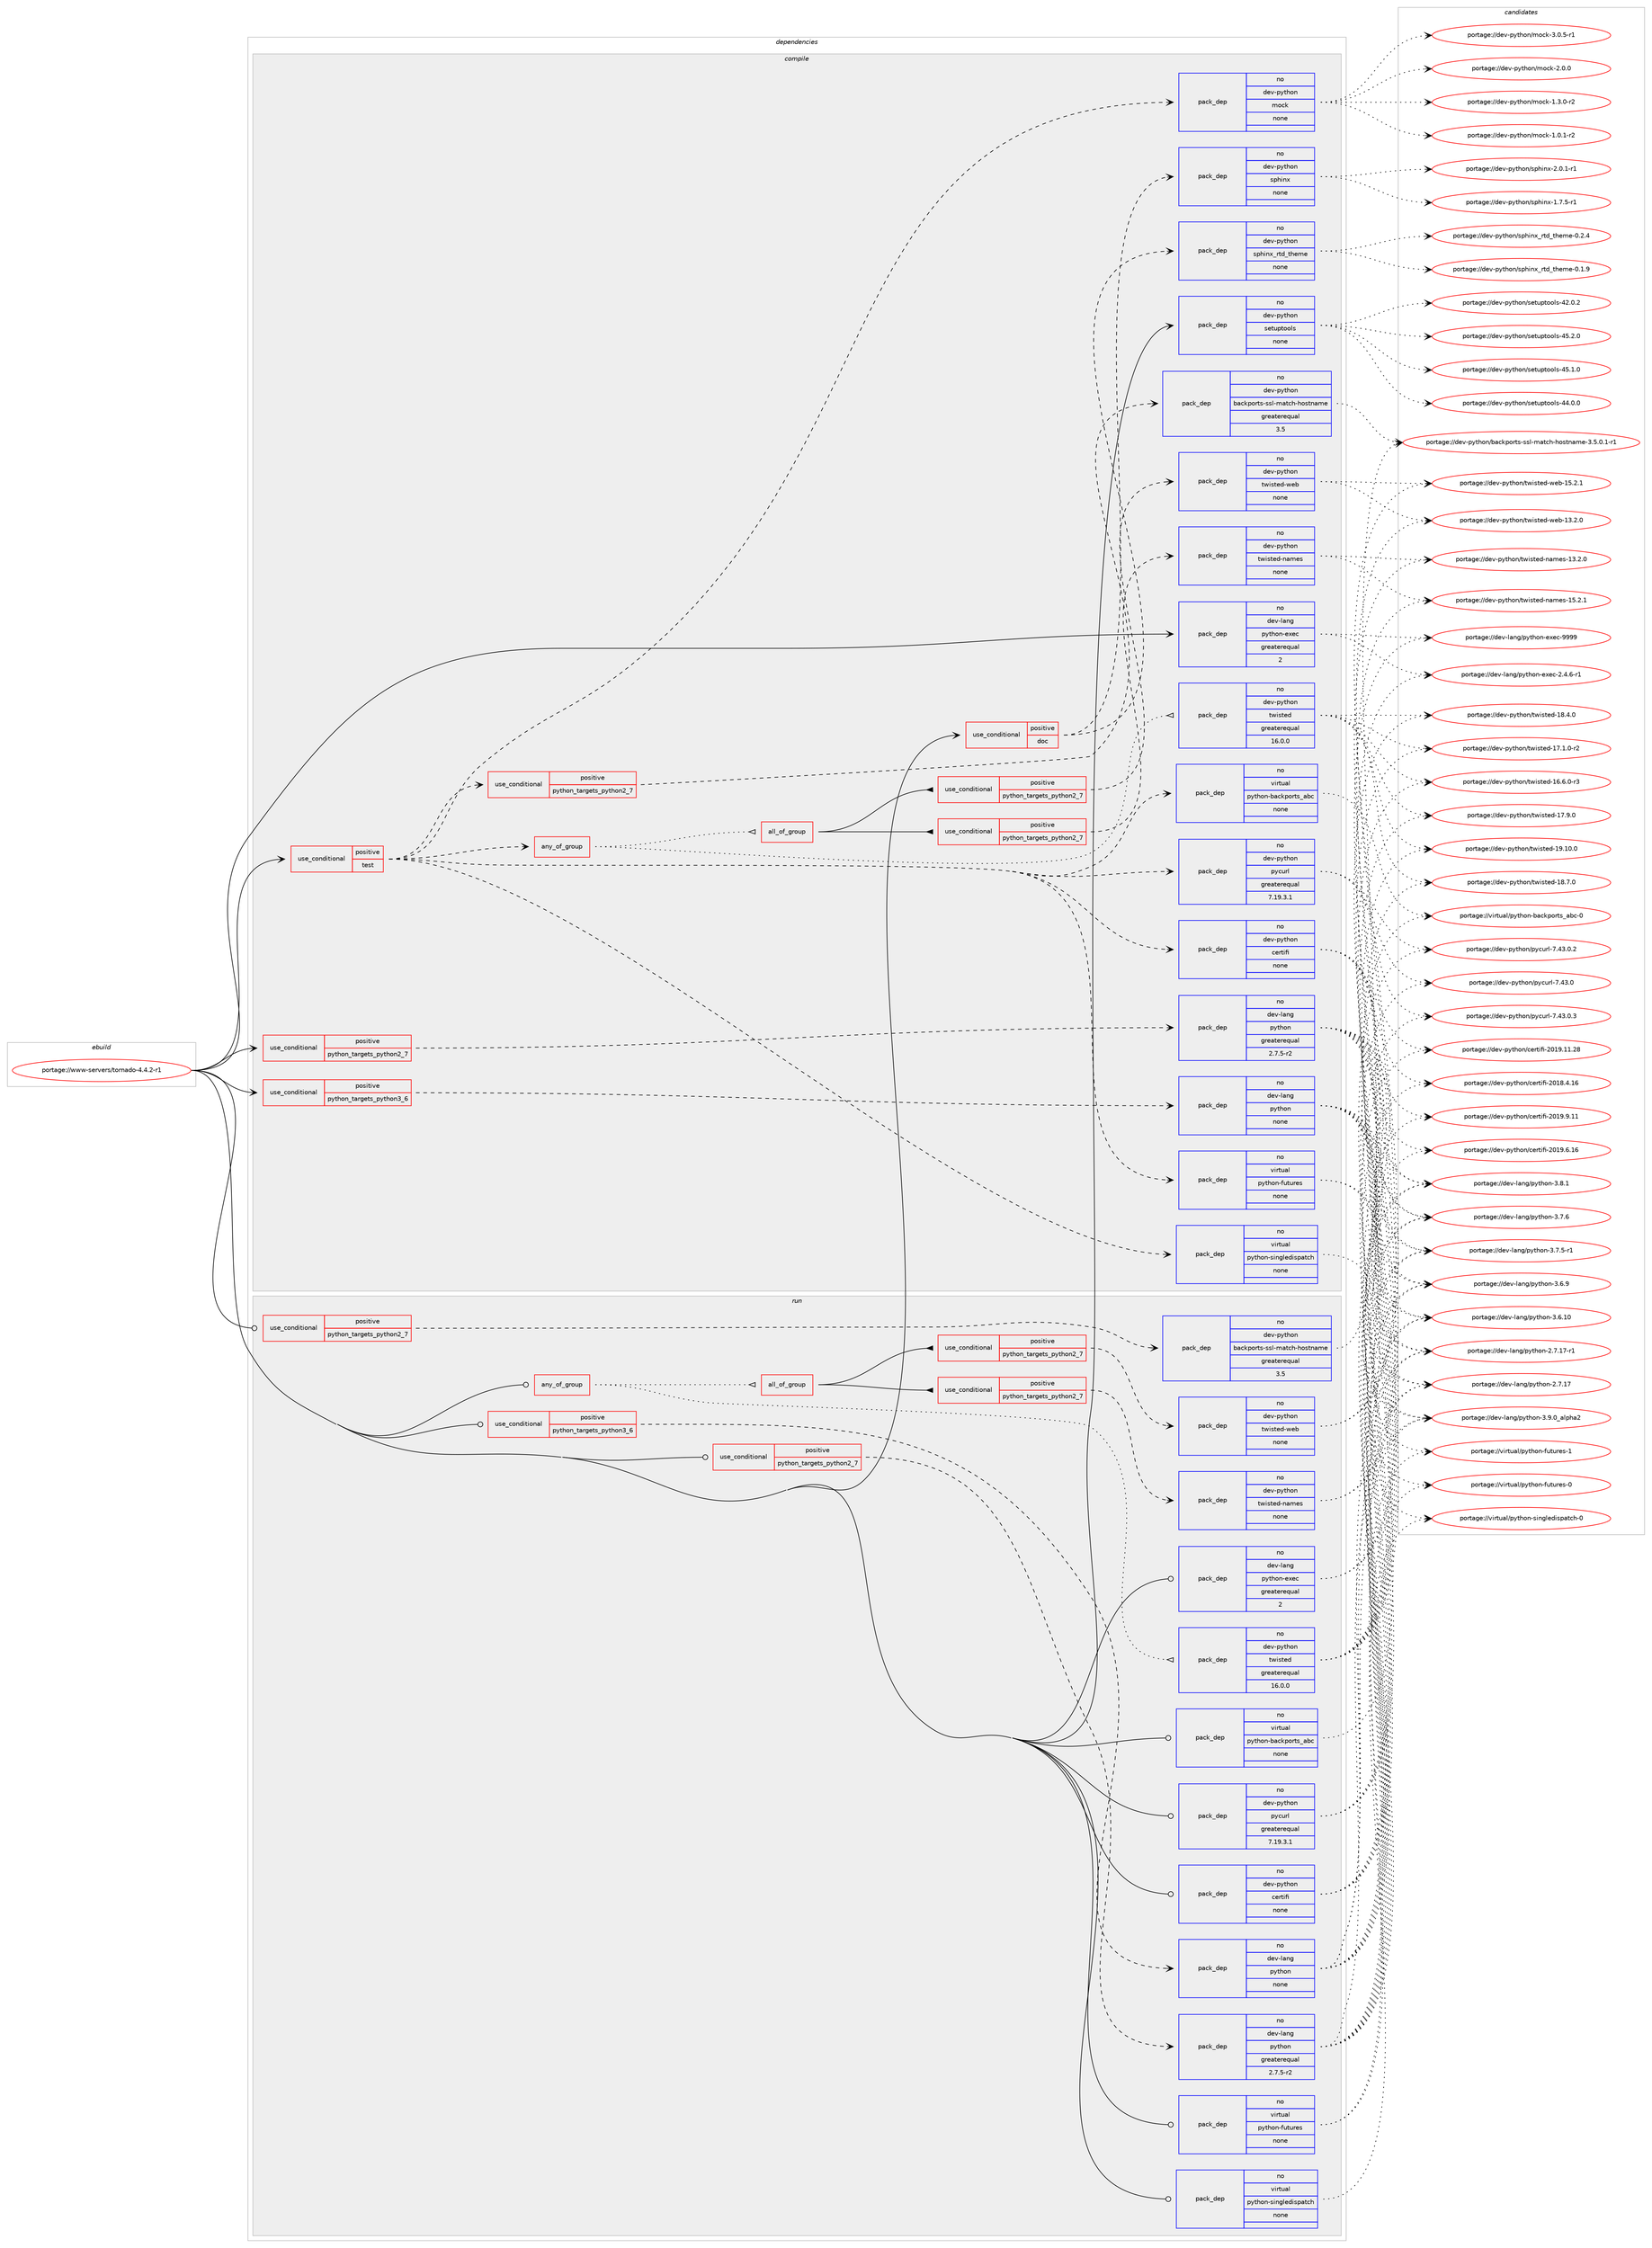 digraph prolog {

# *************
# Graph options
# *************

newrank=true;
concentrate=true;
compound=true;
graph [rankdir=LR,fontname=Helvetica,fontsize=10,ranksep=1.5];#, ranksep=2.5, nodesep=0.2];
edge  [arrowhead=vee];
node  [fontname=Helvetica,fontsize=10];

# **********
# The ebuild
# **********

subgraph cluster_leftcol {
color=gray;
rank=same;
label=<<i>ebuild</i>>;
id [label="portage://www-servers/tornado-4.4.2-r1", color=red, width=4, href="../www-servers/tornado-4.4.2-r1.svg"];
}

# ****************
# The dependencies
# ****************

subgraph cluster_midcol {
color=gray;
label=<<i>dependencies</i>>;
subgraph cluster_compile {
fillcolor="#eeeeee";
style=filled;
label=<<i>compile</i>>;
subgraph cond3774 {
dependency25279 [label=<<TABLE BORDER="0" CELLBORDER="1" CELLSPACING="0" CELLPADDING="4"><TR><TD ROWSPAN="3" CELLPADDING="10">use_conditional</TD></TR><TR><TD>positive</TD></TR><TR><TD>doc</TD></TR></TABLE>>, shape=none, color=red];
subgraph pack21024 {
dependency25280 [label=<<TABLE BORDER="0" CELLBORDER="1" CELLSPACING="0" CELLPADDING="4" WIDTH="220"><TR><TD ROWSPAN="6" CELLPADDING="30">pack_dep</TD></TR><TR><TD WIDTH="110">no</TD></TR><TR><TD>dev-python</TD></TR><TR><TD>sphinx</TD></TR><TR><TD>none</TD></TR><TR><TD></TD></TR></TABLE>>, shape=none, color=blue];
}
dependency25279:e -> dependency25280:w [weight=20,style="dashed",arrowhead="vee"];
subgraph pack21025 {
dependency25281 [label=<<TABLE BORDER="0" CELLBORDER="1" CELLSPACING="0" CELLPADDING="4" WIDTH="220"><TR><TD ROWSPAN="6" CELLPADDING="30">pack_dep</TD></TR><TR><TD WIDTH="110">no</TD></TR><TR><TD>dev-python</TD></TR><TR><TD>sphinx_rtd_theme</TD></TR><TR><TD>none</TD></TR><TR><TD></TD></TR></TABLE>>, shape=none, color=blue];
}
dependency25279:e -> dependency25281:w [weight=20,style="dashed",arrowhead="vee"];
}
id:e -> dependency25279:w [weight=20,style="solid",arrowhead="vee"];
subgraph cond3775 {
dependency25282 [label=<<TABLE BORDER="0" CELLBORDER="1" CELLSPACING="0" CELLPADDING="4"><TR><TD ROWSPAN="3" CELLPADDING="10">use_conditional</TD></TR><TR><TD>positive</TD></TR><TR><TD>python_targets_python2_7</TD></TR></TABLE>>, shape=none, color=red];
subgraph pack21026 {
dependency25283 [label=<<TABLE BORDER="0" CELLBORDER="1" CELLSPACING="0" CELLPADDING="4" WIDTH="220"><TR><TD ROWSPAN="6" CELLPADDING="30">pack_dep</TD></TR><TR><TD WIDTH="110">no</TD></TR><TR><TD>dev-lang</TD></TR><TR><TD>python</TD></TR><TR><TD>greaterequal</TD></TR><TR><TD>2.7.5-r2</TD></TR></TABLE>>, shape=none, color=blue];
}
dependency25282:e -> dependency25283:w [weight=20,style="dashed",arrowhead="vee"];
}
id:e -> dependency25282:w [weight=20,style="solid",arrowhead="vee"];
subgraph cond3776 {
dependency25284 [label=<<TABLE BORDER="0" CELLBORDER="1" CELLSPACING="0" CELLPADDING="4"><TR><TD ROWSPAN="3" CELLPADDING="10">use_conditional</TD></TR><TR><TD>positive</TD></TR><TR><TD>python_targets_python3_6</TD></TR></TABLE>>, shape=none, color=red];
subgraph pack21027 {
dependency25285 [label=<<TABLE BORDER="0" CELLBORDER="1" CELLSPACING="0" CELLPADDING="4" WIDTH="220"><TR><TD ROWSPAN="6" CELLPADDING="30">pack_dep</TD></TR><TR><TD WIDTH="110">no</TD></TR><TR><TD>dev-lang</TD></TR><TR><TD>python</TD></TR><TR><TD>none</TD></TR><TR><TD></TD></TR></TABLE>>, shape=none, color=blue];
}
dependency25284:e -> dependency25285:w [weight=20,style="dashed",arrowhead="vee"];
}
id:e -> dependency25284:w [weight=20,style="solid",arrowhead="vee"];
subgraph cond3777 {
dependency25286 [label=<<TABLE BORDER="0" CELLBORDER="1" CELLSPACING="0" CELLPADDING="4"><TR><TD ROWSPAN="3" CELLPADDING="10">use_conditional</TD></TR><TR><TD>positive</TD></TR><TR><TD>test</TD></TR></TABLE>>, shape=none, color=red];
subgraph pack21028 {
dependency25287 [label=<<TABLE BORDER="0" CELLBORDER="1" CELLSPACING="0" CELLPADDING="4" WIDTH="220"><TR><TD ROWSPAN="6" CELLPADDING="30">pack_dep</TD></TR><TR><TD WIDTH="110">no</TD></TR><TR><TD>dev-python</TD></TR><TR><TD>certifi</TD></TR><TR><TD>none</TD></TR><TR><TD></TD></TR></TABLE>>, shape=none, color=blue];
}
dependency25286:e -> dependency25287:w [weight=20,style="dashed",arrowhead="vee"];
subgraph pack21029 {
dependency25288 [label=<<TABLE BORDER="0" CELLBORDER="1" CELLSPACING="0" CELLPADDING="4" WIDTH="220"><TR><TD ROWSPAN="6" CELLPADDING="30">pack_dep</TD></TR><TR><TD WIDTH="110">no</TD></TR><TR><TD>dev-python</TD></TR><TR><TD>pycurl</TD></TR><TR><TD>greaterequal</TD></TR><TR><TD>7.19.3.1</TD></TR></TABLE>>, shape=none, color=blue];
}
dependency25286:e -> dependency25288:w [weight=20,style="dashed",arrowhead="vee"];
subgraph cond3778 {
dependency25289 [label=<<TABLE BORDER="0" CELLBORDER="1" CELLSPACING="0" CELLPADDING="4"><TR><TD ROWSPAN="3" CELLPADDING="10">use_conditional</TD></TR><TR><TD>positive</TD></TR><TR><TD>python_targets_python2_7</TD></TR></TABLE>>, shape=none, color=red];
subgraph pack21030 {
dependency25290 [label=<<TABLE BORDER="0" CELLBORDER="1" CELLSPACING="0" CELLPADDING="4" WIDTH="220"><TR><TD ROWSPAN="6" CELLPADDING="30">pack_dep</TD></TR><TR><TD WIDTH="110">no</TD></TR><TR><TD>dev-python</TD></TR><TR><TD>backports-ssl-match-hostname</TD></TR><TR><TD>greaterequal</TD></TR><TR><TD>3.5</TD></TR></TABLE>>, shape=none, color=blue];
}
dependency25289:e -> dependency25290:w [weight=20,style="dashed",arrowhead="vee"];
}
dependency25286:e -> dependency25289:w [weight=20,style="dashed",arrowhead="vee"];
subgraph any460 {
dependency25291 [label=<<TABLE BORDER="0" CELLBORDER="1" CELLSPACING="0" CELLPADDING="4"><TR><TD CELLPADDING="10">any_of_group</TD></TR></TABLE>>, shape=none, color=red];subgraph pack21031 {
dependency25292 [label=<<TABLE BORDER="0" CELLBORDER="1" CELLSPACING="0" CELLPADDING="4" WIDTH="220"><TR><TD ROWSPAN="6" CELLPADDING="30">pack_dep</TD></TR><TR><TD WIDTH="110">no</TD></TR><TR><TD>dev-python</TD></TR><TR><TD>twisted</TD></TR><TR><TD>greaterequal</TD></TR><TR><TD>16.0.0</TD></TR></TABLE>>, shape=none, color=blue];
}
dependency25291:e -> dependency25292:w [weight=20,style="dotted",arrowhead="oinv"];
subgraph all24 {
dependency25293 [label=<<TABLE BORDER="0" CELLBORDER="1" CELLSPACING="0" CELLPADDING="4"><TR><TD CELLPADDING="10">all_of_group</TD></TR></TABLE>>, shape=none, color=red];subgraph cond3779 {
dependency25294 [label=<<TABLE BORDER="0" CELLBORDER="1" CELLSPACING="0" CELLPADDING="4"><TR><TD ROWSPAN="3" CELLPADDING="10">use_conditional</TD></TR><TR><TD>positive</TD></TR><TR><TD>python_targets_python2_7</TD></TR></TABLE>>, shape=none, color=red];
subgraph pack21032 {
dependency25295 [label=<<TABLE BORDER="0" CELLBORDER="1" CELLSPACING="0" CELLPADDING="4" WIDTH="220"><TR><TD ROWSPAN="6" CELLPADDING="30">pack_dep</TD></TR><TR><TD WIDTH="110">no</TD></TR><TR><TD>dev-python</TD></TR><TR><TD>twisted-names</TD></TR><TR><TD>none</TD></TR><TR><TD></TD></TR></TABLE>>, shape=none, color=blue];
}
dependency25294:e -> dependency25295:w [weight=20,style="dashed",arrowhead="vee"];
}
dependency25293:e -> dependency25294:w [weight=20,style="solid",arrowhead="inv"];
subgraph cond3780 {
dependency25296 [label=<<TABLE BORDER="0" CELLBORDER="1" CELLSPACING="0" CELLPADDING="4"><TR><TD ROWSPAN="3" CELLPADDING="10">use_conditional</TD></TR><TR><TD>positive</TD></TR><TR><TD>python_targets_python2_7</TD></TR></TABLE>>, shape=none, color=red];
subgraph pack21033 {
dependency25297 [label=<<TABLE BORDER="0" CELLBORDER="1" CELLSPACING="0" CELLPADDING="4" WIDTH="220"><TR><TD ROWSPAN="6" CELLPADDING="30">pack_dep</TD></TR><TR><TD WIDTH="110">no</TD></TR><TR><TD>dev-python</TD></TR><TR><TD>twisted-web</TD></TR><TR><TD>none</TD></TR><TR><TD></TD></TR></TABLE>>, shape=none, color=blue];
}
dependency25296:e -> dependency25297:w [weight=20,style="dashed",arrowhead="vee"];
}
dependency25293:e -> dependency25296:w [weight=20,style="solid",arrowhead="inv"];
}
dependency25291:e -> dependency25293:w [weight=20,style="dotted",arrowhead="oinv"];
}
dependency25286:e -> dependency25291:w [weight=20,style="dashed",arrowhead="vee"];
subgraph pack21034 {
dependency25298 [label=<<TABLE BORDER="0" CELLBORDER="1" CELLSPACING="0" CELLPADDING="4" WIDTH="220"><TR><TD ROWSPAN="6" CELLPADDING="30">pack_dep</TD></TR><TR><TD WIDTH="110">no</TD></TR><TR><TD>virtual</TD></TR><TR><TD>python-backports_abc</TD></TR><TR><TD>none</TD></TR><TR><TD></TD></TR></TABLE>>, shape=none, color=blue];
}
dependency25286:e -> dependency25298:w [weight=20,style="dashed",arrowhead="vee"];
subgraph pack21035 {
dependency25299 [label=<<TABLE BORDER="0" CELLBORDER="1" CELLSPACING="0" CELLPADDING="4" WIDTH="220"><TR><TD ROWSPAN="6" CELLPADDING="30">pack_dep</TD></TR><TR><TD WIDTH="110">no</TD></TR><TR><TD>virtual</TD></TR><TR><TD>python-futures</TD></TR><TR><TD>none</TD></TR><TR><TD></TD></TR></TABLE>>, shape=none, color=blue];
}
dependency25286:e -> dependency25299:w [weight=20,style="dashed",arrowhead="vee"];
subgraph pack21036 {
dependency25300 [label=<<TABLE BORDER="0" CELLBORDER="1" CELLSPACING="0" CELLPADDING="4" WIDTH="220"><TR><TD ROWSPAN="6" CELLPADDING="30">pack_dep</TD></TR><TR><TD WIDTH="110">no</TD></TR><TR><TD>virtual</TD></TR><TR><TD>python-singledispatch</TD></TR><TR><TD>none</TD></TR><TR><TD></TD></TR></TABLE>>, shape=none, color=blue];
}
dependency25286:e -> dependency25300:w [weight=20,style="dashed",arrowhead="vee"];
subgraph pack21037 {
dependency25301 [label=<<TABLE BORDER="0" CELLBORDER="1" CELLSPACING="0" CELLPADDING="4" WIDTH="220"><TR><TD ROWSPAN="6" CELLPADDING="30">pack_dep</TD></TR><TR><TD WIDTH="110">no</TD></TR><TR><TD>dev-python</TD></TR><TR><TD>mock</TD></TR><TR><TD>none</TD></TR><TR><TD></TD></TR></TABLE>>, shape=none, color=blue];
}
dependency25286:e -> dependency25301:w [weight=20,style="dashed",arrowhead="vee"];
}
id:e -> dependency25286:w [weight=20,style="solid",arrowhead="vee"];
subgraph pack21038 {
dependency25302 [label=<<TABLE BORDER="0" CELLBORDER="1" CELLSPACING="0" CELLPADDING="4" WIDTH="220"><TR><TD ROWSPAN="6" CELLPADDING="30">pack_dep</TD></TR><TR><TD WIDTH="110">no</TD></TR><TR><TD>dev-lang</TD></TR><TR><TD>python-exec</TD></TR><TR><TD>greaterequal</TD></TR><TR><TD>2</TD></TR></TABLE>>, shape=none, color=blue];
}
id:e -> dependency25302:w [weight=20,style="solid",arrowhead="vee"];
subgraph pack21039 {
dependency25303 [label=<<TABLE BORDER="0" CELLBORDER="1" CELLSPACING="0" CELLPADDING="4" WIDTH="220"><TR><TD ROWSPAN="6" CELLPADDING="30">pack_dep</TD></TR><TR><TD WIDTH="110">no</TD></TR><TR><TD>dev-python</TD></TR><TR><TD>setuptools</TD></TR><TR><TD>none</TD></TR><TR><TD></TD></TR></TABLE>>, shape=none, color=blue];
}
id:e -> dependency25303:w [weight=20,style="solid",arrowhead="vee"];
}
subgraph cluster_compileandrun {
fillcolor="#eeeeee";
style=filled;
label=<<i>compile and run</i>>;
}
subgraph cluster_run {
fillcolor="#eeeeee";
style=filled;
label=<<i>run</i>>;
subgraph any461 {
dependency25304 [label=<<TABLE BORDER="0" CELLBORDER="1" CELLSPACING="0" CELLPADDING="4"><TR><TD CELLPADDING="10">any_of_group</TD></TR></TABLE>>, shape=none, color=red];subgraph pack21040 {
dependency25305 [label=<<TABLE BORDER="0" CELLBORDER="1" CELLSPACING="0" CELLPADDING="4" WIDTH="220"><TR><TD ROWSPAN="6" CELLPADDING="30">pack_dep</TD></TR><TR><TD WIDTH="110">no</TD></TR><TR><TD>dev-python</TD></TR><TR><TD>twisted</TD></TR><TR><TD>greaterequal</TD></TR><TR><TD>16.0.0</TD></TR></TABLE>>, shape=none, color=blue];
}
dependency25304:e -> dependency25305:w [weight=20,style="dotted",arrowhead="oinv"];
subgraph all25 {
dependency25306 [label=<<TABLE BORDER="0" CELLBORDER="1" CELLSPACING="0" CELLPADDING="4"><TR><TD CELLPADDING="10">all_of_group</TD></TR></TABLE>>, shape=none, color=red];subgraph cond3781 {
dependency25307 [label=<<TABLE BORDER="0" CELLBORDER="1" CELLSPACING="0" CELLPADDING="4"><TR><TD ROWSPAN="3" CELLPADDING="10">use_conditional</TD></TR><TR><TD>positive</TD></TR><TR><TD>python_targets_python2_7</TD></TR></TABLE>>, shape=none, color=red];
subgraph pack21041 {
dependency25308 [label=<<TABLE BORDER="0" CELLBORDER="1" CELLSPACING="0" CELLPADDING="4" WIDTH="220"><TR><TD ROWSPAN="6" CELLPADDING="30">pack_dep</TD></TR><TR><TD WIDTH="110">no</TD></TR><TR><TD>dev-python</TD></TR><TR><TD>twisted-names</TD></TR><TR><TD>none</TD></TR><TR><TD></TD></TR></TABLE>>, shape=none, color=blue];
}
dependency25307:e -> dependency25308:w [weight=20,style="dashed",arrowhead="vee"];
}
dependency25306:e -> dependency25307:w [weight=20,style="solid",arrowhead="inv"];
subgraph cond3782 {
dependency25309 [label=<<TABLE BORDER="0" CELLBORDER="1" CELLSPACING="0" CELLPADDING="4"><TR><TD ROWSPAN="3" CELLPADDING="10">use_conditional</TD></TR><TR><TD>positive</TD></TR><TR><TD>python_targets_python2_7</TD></TR></TABLE>>, shape=none, color=red];
subgraph pack21042 {
dependency25310 [label=<<TABLE BORDER="0" CELLBORDER="1" CELLSPACING="0" CELLPADDING="4" WIDTH="220"><TR><TD ROWSPAN="6" CELLPADDING="30">pack_dep</TD></TR><TR><TD WIDTH="110">no</TD></TR><TR><TD>dev-python</TD></TR><TR><TD>twisted-web</TD></TR><TR><TD>none</TD></TR><TR><TD></TD></TR></TABLE>>, shape=none, color=blue];
}
dependency25309:e -> dependency25310:w [weight=20,style="dashed",arrowhead="vee"];
}
dependency25306:e -> dependency25309:w [weight=20,style="solid",arrowhead="inv"];
}
dependency25304:e -> dependency25306:w [weight=20,style="dotted",arrowhead="oinv"];
}
id:e -> dependency25304:w [weight=20,style="solid",arrowhead="odot"];
subgraph cond3783 {
dependency25311 [label=<<TABLE BORDER="0" CELLBORDER="1" CELLSPACING="0" CELLPADDING="4"><TR><TD ROWSPAN="3" CELLPADDING="10">use_conditional</TD></TR><TR><TD>positive</TD></TR><TR><TD>python_targets_python2_7</TD></TR></TABLE>>, shape=none, color=red];
subgraph pack21043 {
dependency25312 [label=<<TABLE BORDER="0" CELLBORDER="1" CELLSPACING="0" CELLPADDING="4" WIDTH="220"><TR><TD ROWSPAN="6" CELLPADDING="30">pack_dep</TD></TR><TR><TD WIDTH="110">no</TD></TR><TR><TD>dev-lang</TD></TR><TR><TD>python</TD></TR><TR><TD>greaterequal</TD></TR><TR><TD>2.7.5-r2</TD></TR></TABLE>>, shape=none, color=blue];
}
dependency25311:e -> dependency25312:w [weight=20,style="dashed",arrowhead="vee"];
}
id:e -> dependency25311:w [weight=20,style="solid",arrowhead="odot"];
subgraph cond3784 {
dependency25313 [label=<<TABLE BORDER="0" CELLBORDER="1" CELLSPACING="0" CELLPADDING="4"><TR><TD ROWSPAN="3" CELLPADDING="10">use_conditional</TD></TR><TR><TD>positive</TD></TR><TR><TD>python_targets_python2_7</TD></TR></TABLE>>, shape=none, color=red];
subgraph pack21044 {
dependency25314 [label=<<TABLE BORDER="0" CELLBORDER="1" CELLSPACING="0" CELLPADDING="4" WIDTH="220"><TR><TD ROWSPAN="6" CELLPADDING="30">pack_dep</TD></TR><TR><TD WIDTH="110">no</TD></TR><TR><TD>dev-python</TD></TR><TR><TD>backports-ssl-match-hostname</TD></TR><TR><TD>greaterequal</TD></TR><TR><TD>3.5</TD></TR></TABLE>>, shape=none, color=blue];
}
dependency25313:e -> dependency25314:w [weight=20,style="dashed",arrowhead="vee"];
}
id:e -> dependency25313:w [weight=20,style="solid",arrowhead="odot"];
subgraph cond3785 {
dependency25315 [label=<<TABLE BORDER="0" CELLBORDER="1" CELLSPACING="0" CELLPADDING="4"><TR><TD ROWSPAN="3" CELLPADDING="10">use_conditional</TD></TR><TR><TD>positive</TD></TR><TR><TD>python_targets_python3_6</TD></TR></TABLE>>, shape=none, color=red];
subgraph pack21045 {
dependency25316 [label=<<TABLE BORDER="0" CELLBORDER="1" CELLSPACING="0" CELLPADDING="4" WIDTH="220"><TR><TD ROWSPAN="6" CELLPADDING="30">pack_dep</TD></TR><TR><TD WIDTH="110">no</TD></TR><TR><TD>dev-lang</TD></TR><TR><TD>python</TD></TR><TR><TD>none</TD></TR><TR><TD></TD></TR></TABLE>>, shape=none, color=blue];
}
dependency25315:e -> dependency25316:w [weight=20,style="dashed",arrowhead="vee"];
}
id:e -> dependency25315:w [weight=20,style="solid",arrowhead="odot"];
subgraph pack21046 {
dependency25317 [label=<<TABLE BORDER="0" CELLBORDER="1" CELLSPACING="0" CELLPADDING="4" WIDTH="220"><TR><TD ROWSPAN="6" CELLPADDING="30">pack_dep</TD></TR><TR><TD WIDTH="110">no</TD></TR><TR><TD>dev-lang</TD></TR><TR><TD>python-exec</TD></TR><TR><TD>greaterequal</TD></TR><TR><TD>2</TD></TR></TABLE>>, shape=none, color=blue];
}
id:e -> dependency25317:w [weight=20,style="solid",arrowhead="odot"];
subgraph pack21047 {
dependency25318 [label=<<TABLE BORDER="0" CELLBORDER="1" CELLSPACING="0" CELLPADDING="4" WIDTH="220"><TR><TD ROWSPAN="6" CELLPADDING="30">pack_dep</TD></TR><TR><TD WIDTH="110">no</TD></TR><TR><TD>dev-python</TD></TR><TR><TD>certifi</TD></TR><TR><TD>none</TD></TR><TR><TD></TD></TR></TABLE>>, shape=none, color=blue];
}
id:e -> dependency25318:w [weight=20,style="solid",arrowhead="odot"];
subgraph pack21048 {
dependency25319 [label=<<TABLE BORDER="0" CELLBORDER="1" CELLSPACING="0" CELLPADDING="4" WIDTH="220"><TR><TD ROWSPAN="6" CELLPADDING="30">pack_dep</TD></TR><TR><TD WIDTH="110">no</TD></TR><TR><TD>dev-python</TD></TR><TR><TD>pycurl</TD></TR><TR><TD>greaterequal</TD></TR><TR><TD>7.19.3.1</TD></TR></TABLE>>, shape=none, color=blue];
}
id:e -> dependency25319:w [weight=20,style="solid",arrowhead="odot"];
subgraph pack21049 {
dependency25320 [label=<<TABLE BORDER="0" CELLBORDER="1" CELLSPACING="0" CELLPADDING="4" WIDTH="220"><TR><TD ROWSPAN="6" CELLPADDING="30">pack_dep</TD></TR><TR><TD WIDTH="110">no</TD></TR><TR><TD>virtual</TD></TR><TR><TD>python-backports_abc</TD></TR><TR><TD>none</TD></TR><TR><TD></TD></TR></TABLE>>, shape=none, color=blue];
}
id:e -> dependency25320:w [weight=20,style="solid",arrowhead="odot"];
subgraph pack21050 {
dependency25321 [label=<<TABLE BORDER="0" CELLBORDER="1" CELLSPACING="0" CELLPADDING="4" WIDTH="220"><TR><TD ROWSPAN="6" CELLPADDING="30">pack_dep</TD></TR><TR><TD WIDTH="110">no</TD></TR><TR><TD>virtual</TD></TR><TR><TD>python-futures</TD></TR><TR><TD>none</TD></TR><TR><TD></TD></TR></TABLE>>, shape=none, color=blue];
}
id:e -> dependency25321:w [weight=20,style="solid",arrowhead="odot"];
subgraph pack21051 {
dependency25322 [label=<<TABLE BORDER="0" CELLBORDER="1" CELLSPACING="0" CELLPADDING="4" WIDTH="220"><TR><TD ROWSPAN="6" CELLPADDING="30">pack_dep</TD></TR><TR><TD WIDTH="110">no</TD></TR><TR><TD>virtual</TD></TR><TR><TD>python-singledispatch</TD></TR><TR><TD>none</TD></TR><TR><TD></TD></TR></TABLE>>, shape=none, color=blue];
}
id:e -> dependency25322:w [weight=20,style="solid",arrowhead="odot"];
}
}

# **************
# The candidates
# **************

subgraph cluster_choices {
rank=same;
color=gray;
label=<<i>candidates</i>>;

subgraph choice21024 {
color=black;
nodesep=1;
choice10010111845112121116104111110471151121041051101204550464846494511449 [label="portage://dev-python/sphinx-2.0.1-r1", color=red, width=4,href="../dev-python/sphinx-2.0.1-r1.svg"];
choice10010111845112121116104111110471151121041051101204549465546534511449 [label="portage://dev-python/sphinx-1.7.5-r1", color=red, width=4,href="../dev-python/sphinx-1.7.5-r1.svg"];
dependency25280:e -> choice10010111845112121116104111110471151121041051101204550464846494511449:w [style=dotted,weight="100"];
dependency25280:e -> choice10010111845112121116104111110471151121041051101204549465546534511449:w [style=dotted,weight="100"];
}
subgraph choice21025 {
color=black;
nodesep=1;
choice10010111845112121116104111110471151121041051101209511411610095116104101109101454846504652 [label="portage://dev-python/sphinx_rtd_theme-0.2.4", color=red, width=4,href="../dev-python/sphinx_rtd_theme-0.2.4.svg"];
choice10010111845112121116104111110471151121041051101209511411610095116104101109101454846494657 [label="portage://dev-python/sphinx_rtd_theme-0.1.9", color=red, width=4,href="../dev-python/sphinx_rtd_theme-0.1.9.svg"];
dependency25281:e -> choice10010111845112121116104111110471151121041051101209511411610095116104101109101454846504652:w [style=dotted,weight="100"];
dependency25281:e -> choice10010111845112121116104111110471151121041051101209511411610095116104101109101454846494657:w [style=dotted,weight="100"];
}
subgraph choice21026 {
color=black;
nodesep=1;
choice10010111845108971101034711212111610411111045514657464895971081121049750 [label="portage://dev-lang/python-3.9.0_alpha2", color=red, width=4,href="../dev-lang/python-3.9.0_alpha2.svg"];
choice100101118451089711010347112121116104111110455146564649 [label="portage://dev-lang/python-3.8.1", color=red, width=4,href="../dev-lang/python-3.8.1.svg"];
choice100101118451089711010347112121116104111110455146554654 [label="portage://dev-lang/python-3.7.6", color=red, width=4,href="../dev-lang/python-3.7.6.svg"];
choice1001011184510897110103471121211161041111104551465546534511449 [label="portage://dev-lang/python-3.7.5-r1", color=red, width=4,href="../dev-lang/python-3.7.5-r1.svg"];
choice100101118451089711010347112121116104111110455146544657 [label="portage://dev-lang/python-3.6.9", color=red, width=4,href="../dev-lang/python-3.6.9.svg"];
choice10010111845108971101034711212111610411111045514654464948 [label="portage://dev-lang/python-3.6.10", color=red, width=4,href="../dev-lang/python-3.6.10.svg"];
choice100101118451089711010347112121116104111110455046554649554511449 [label="portage://dev-lang/python-2.7.17-r1", color=red, width=4,href="../dev-lang/python-2.7.17-r1.svg"];
choice10010111845108971101034711212111610411111045504655464955 [label="portage://dev-lang/python-2.7.17", color=red, width=4,href="../dev-lang/python-2.7.17.svg"];
dependency25283:e -> choice10010111845108971101034711212111610411111045514657464895971081121049750:w [style=dotted,weight="100"];
dependency25283:e -> choice100101118451089711010347112121116104111110455146564649:w [style=dotted,weight="100"];
dependency25283:e -> choice100101118451089711010347112121116104111110455146554654:w [style=dotted,weight="100"];
dependency25283:e -> choice1001011184510897110103471121211161041111104551465546534511449:w [style=dotted,weight="100"];
dependency25283:e -> choice100101118451089711010347112121116104111110455146544657:w [style=dotted,weight="100"];
dependency25283:e -> choice10010111845108971101034711212111610411111045514654464948:w [style=dotted,weight="100"];
dependency25283:e -> choice100101118451089711010347112121116104111110455046554649554511449:w [style=dotted,weight="100"];
dependency25283:e -> choice10010111845108971101034711212111610411111045504655464955:w [style=dotted,weight="100"];
}
subgraph choice21027 {
color=black;
nodesep=1;
choice10010111845108971101034711212111610411111045514657464895971081121049750 [label="portage://dev-lang/python-3.9.0_alpha2", color=red, width=4,href="../dev-lang/python-3.9.0_alpha2.svg"];
choice100101118451089711010347112121116104111110455146564649 [label="portage://dev-lang/python-3.8.1", color=red, width=4,href="../dev-lang/python-3.8.1.svg"];
choice100101118451089711010347112121116104111110455146554654 [label="portage://dev-lang/python-3.7.6", color=red, width=4,href="../dev-lang/python-3.7.6.svg"];
choice1001011184510897110103471121211161041111104551465546534511449 [label="portage://dev-lang/python-3.7.5-r1", color=red, width=4,href="../dev-lang/python-3.7.5-r1.svg"];
choice100101118451089711010347112121116104111110455146544657 [label="portage://dev-lang/python-3.6.9", color=red, width=4,href="../dev-lang/python-3.6.9.svg"];
choice10010111845108971101034711212111610411111045514654464948 [label="portage://dev-lang/python-3.6.10", color=red, width=4,href="../dev-lang/python-3.6.10.svg"];
choice100101118451089711010347112121116104111110455046554649554511449 [label="portage://dev-lang/python-2.7.17-r1", color=red, width=4,href="../dev-lang/python-2.7.17-r1.svg"];
choice10010111845108971101034711212111610411111045504655464955 [label="portage://dev-lang/python-2.7.17", color=red, width=4,href="../dev-lang/python-2.7.17.svg"];
dependency25285:e -> choice10010111845108971101034711212111610411111045514657464895971081121049750:w [style=dotted,weight="100"];
dependency25285:e -> choice100101118451089711010347112121116104111110455146564649:w [style=dotted,weight="100"];
dependency25285:e -> choice100101118451089711010347112121116104111110455146554654:w [style=dotted,weight="100"];
dependency25285:e -> choice1001011184510897110103471121211161041111104551465546534511449:w [style=dotted,weight="100"];
dependency25285:e -> choice100101118451089711010347112121116104111110455146544657:w [style=dotted,weight="100"];
dependency25285:e -> choice10010111845108971101034711212111610411111045514654464948:w [style=dotted,weight="100"];
dependency25285:e -> choice100101118451089711010347112121116104111110455046554649554511449:w [style=dotted,weight="100"];
dependency25285:e -> choice10010111845108971101034711212111610411111045504655464955:w [style=dotted,weight="100"];
}
subgraph choice21028 {
color=black;
nodesep=1;
choice10010111845112121116104111110479910111411610510210545504849574657464949 [label="portage://dev-python/certifi-2019.9.11", color=red, width=4,href="../dev-python/certifi-2019.9.11.svg"];
choice10010111845112121116104111110479910111411610510210545504849574654464954 [label="portage://dev-python/certifi-2019.6.16", color=red, width=4,href="../dev-python/certifi-2019.6.16.svg"];
choice1001011184511212111610411111047991011141161051021054550484957464949465056 [label="portage://dev-python/certifi-2019.11.28", color=red, width=4,href="../dev-python/certifi-2019.11.28.svg"];
choice10010111845112121116104111110479910111411610510210545504849564652464954 [label="portage://dev-python/certifi-2018.4.16", color=red, width=4,href="../dev-python/certifi-2018.4.16.svg"];
dependency25287:e -> choice10010111845112121116104111110479910111411610510210545504849574657464949:w [style=dotted,weight="100"];
dependency25287:e -> choice10010111845112121116104111110479910111411610510210545504849574654464954:w [style=dotted,weight="100"];
dependency25287:e -> choice1001011184511212111610411111047991011141161051021054550484957464949465056:w [style=dotted,weight="100"];
dependency25287:e -> choice10010111845112121116104111110479910111411610510210545504849564652464954:w [style=dotted,weight="100"];
}
subgraph choice21029 {
color=black;
nodesep=1;
choice100101118451121211161041111104711212199117114108455546525146484651 [label="portage://dev-python/pycurl-7.43.0.3", color=red, width=4,href="../dev-python/pycurl-7.43.0.3.svg"];
choice100101118451121211161041111104711212199117114108455546525146484650 [label="portage://dev-python/pycurl-7.43.0.2", color=red, width=4,href="../dev-python/pycurl-7.43.0.2.svg"];
choice10010111845112121116104111110471121219911711410845554652514648 [label="portage://dev-python/pycurl-7.43.0", color=red, width=4,href="../dev-python/pycurl-7.43.0.svg"];
dependency25288:e -> choice100101118451121211161041111104711212199117114108455546525146484651:w [style=dotted,weight="100"];
dependency25288:e -> choice100101118451121211161041111104711212199117114108455546525146484650:w [style=dotted,weight="100"];
dependency25288:e -> choice10010111845112121116104111110471121219911711410845554652514648:w [style=dotted,weight="100"];
}
subgraph choice21030 {
color=black;
nodesep=1;
choice100101118451121211161041111104798979910711211111411611545115115108451099711699104451041111151161109710910145514653464846494511449 [label="portage://dev-python/backports-ssl-match-hostname-3.5.0.1-r1", color=red, width=4,href="../dev-python/backports-ssl-match-hostname-3.5.0.1-r1.svg"];
dependency25290:e -> choice100101118451121211161041111104798979910711211111411611545115115108451099711699104451041111151161109710910145514653464846494511449:w [style=dotted,weight="100"];
}
subgraph choice21031 {
color=black;
nodesep=1;
choice10010111845112121116104111110471161191051151161011004549574649484648 [label="portage://dev-python/twisted-19.10.0", color=red, width=4,href="../dev-python/twisted-19.10.0.svg"];
choice100101118451121211161041111104711611910511511610110045495646554648 [label="portage://dev-python/twisted-18.7.0", color=red, width=4,href="../dev-python/twisted-18.7.0.svg"];
choice100101118451121211161041111104711611910511511610110045495646524648 [label="portage://dev-python/twisted-18.4.0", color=red, width=4,href="../dev-python/twisted-18.4.0.svg"];
choice100101118451121211161041111104711611910511511610110045495546574648 [label="portage://dev-python/twisted-17.9.0", color=red, width=4,href="../dev-python/twisted-17.9.0.svg"];
choice1001011184511212111610411111047116119105115116101100454955464946484511450 [label="portage://dev-python/twisted-17.1.0-r2", color=red, width=4,href="../dev-python/twisted-17.1.0-r2.svg"];
choice1001011184511212111610411111047116119105115116101100454954465446484511451 [label="portage://dev-python/twisted-16.6.0-r3", color=red, width=4,href="../dev-python/twisted-16.6.0-r3.svg"];
dependency25292:e -> choice10010111845112121116104111110471161191051151161011004549574649484648:w [style=dotted,weight="100"];
dependency25292:e -> choice100101118451121211161041111104711611910511511610110045495646554648:w [style=dotted,weight="100"];
dependency25292:e -> choice100101118451121211161041111104711611910511511610110045495646524648:w [style=dotted,weight="100"];
dependency25292:e -> choice100101118451121211161041111104711611910511511610110045495546574648:w [style=dotted,weight="100"];
dependency25292:e -> choice1001011184511212111610411111047116119105115116101100454955464946484511450:w [style=dotted,weight="100"];
dependency25292:e -> choice1001011184511212111610411111047116119105115116101100454954465446484511451:w [style=dotted,weight="100"];
}
subgraph choice21032 {
color=black;
nodesep=1;
choice1001011184511212111610411111047116119105115116101100451109710910111545495346504649 [label="portage://dev-python/twisted-names-15.2.1", color=red, width=4,href="../dev-python/twisted-names-15.2.1.svg"];
choice1001011184511212111610411111047116119105115116101100451109710910111545495146504648 [label="portage://dev-python/twisted-names-13.2.0", color=red, width=4,href="../dev-python/twisted-names-13.2.0.svg"];
dependency25295:e -> choice1001011184511212111610411111047116119105115116101100451109710910111545495346504649:w [style=dotted,weight="100"];
dependency25295:e -> choice1001011184511212111610411111047116119105115116101100451109710910111545495146504648:w [style=dotted,weight="100"];
}
subgraph choice21033 {
color=black;
nodesep=1;
choice1001011184511212111610411111047116119105115116101100451191019845495346504649 [label="portage://dev-python/twisted-web-15.2.1", color=red, width=4,href="../dev-python/twisted-web-15.2.1.svg"];
choice1001011184511212111610411111047116119105115116101100451191019845495146504648 [label="portage://dev-python/twisted-web-13.2.0", color=red, width=4,href="../dev-python/twisted-web-13.2.0.svg"];
dependency25297:e -> choice1001011184511212111610411111047116119105115116101100451191019845495346504649:w [style=dotted,weight="100"];
dependency25297:e -> choice1001011184511212111610411111047116119105115116101100451191019845495146504648:w [style=dotted,weight="100"];
}
subgraph choice21034 {
color=black;
nodesep=1;
choice118105114116117971084711212111610411111045989799107112111114116115959798994548 [label="portage://virtual/python-backports_abc-0", color=red, width=4,href="../virtual/python-backports_abc-0.svg"];
dependency25298:e -> choice118105114116117971084711212111610411111045989799107112111114116115959798994548:w [style=dotted,weight="100"];
}
subgraph choice21035 {
color=black;
nodesep=1;
choice1181051141161179710847112121116104111110451021171161171141011154549 [label="portage://virtual/python-futures-1", color=red, width=4,href="../virtual/python-futures-1.svg"];
choice1181051141161179710847112121116104111110451021171161171141011154548 [label="portage://virtual/python-futures-0", color=red, width=4,href="../virtual/python-futures-0.svg"];
dependency25299:e -> choice1181051141161179710847112121116104111110451021171161171141011154549:w [style=dotted,weight="100"];
dependency25299:e -> choice1181051141161179710847112121116104111110451021171161171141011154548:w [style=dotted,weight="100"];
}
subgraph choice21036 {
color=black;
nodesep=1;
choice11810511411611797108471121211161041111104511510511010310810110010511511297116991044548 [label="portage://virtual/python-singledispatch-0", color=red, width=4,href="../virtual/python-singledispatch-0.svg"];
dependency25300:e -> choice11810511411611797108471121211161041111104511510511010310810110010511511297116991044548:w [style=dotted,weight="100"];
}
subgraph choice21037 {
color=black;
nodesep=1;
choice1001011184511212111610411111047109111991074551464846534511449 [label="portage://dev-python/mock-3.0.5-r1", color=red, width=4,href="../dev-python/mock-3.0.5-r1.svg"];
choice100101118451121211161041111104710911199107455046484648 [label="portage://dev-python/mock-2.0.0", color=red, width=4,href="../dev-python/mock-2.0.0.svg"];
choice1001011184511212111610411111047109111991074549465146484511450 [label="portage://dev-python/mock-1.3.0-r2", color=red, width=4,href="../dev-python/mock-1.3.0-r2.svg"];
choice1001011184511212111610411111047109111991074549464846494511450 [label="portage://dev-python/mock-1.0.1-r2", color=red, width=4,href="../dev-python/mock-1.0.1-r2.svg"];
dependency25301:e -> choice1001011184511212111610411111047109111991074551464846534511449:w [style=dotted,weight="100"];
dependency25301:e -> choice100101118451121211161041111104710911199107455046484648:w [style=dotted,weight="100"];
dependency25301:e -> choice1001011184511212111610411111047109111991074549465146484511450:w [style=dotted,weight="100"];
dependency25301:e -> choice1001011184511212111610411111047109111991074549464846494511450:w [style=dotted,weight="100"];
}
subgraph choice21038 {
color=black;
nodesep=1;
choice10010111845108971101034711212111610411111045101120101994557575757 [label="portage://dev-lang/python-exec-9999", color=red, width=4,href="../dev-lang/python-exec-9999.svg"];
choice10010111845108971101034711212111610411111045101120101994550465246544511449 [label="portage://dev-lang/python-exec-2.4.6-r1", color=red, width=4,href="../dev-lang/python-exec-2.4.6-r1.svg"];
dependency25302:e -> choice10010111845108971101034711212111610411111045101120101994557575757:w [style=dotted,weight="100"];
dependency25302:e -> choice10010111845108971101034711212111610411111045101120101994550465246544511449:w [style=dotted,weight="100"];
}
subgraph choice21039 {
color=black;
nodesep=1;
choice100101118451121211161041111104711510111611711211611111110811545525346504648 [label="portage://dev-python/setuptools-45.2.0", color=red, width=4,href="../dev-python/setuptools-45.2.0.svg"];
choice100101118451121211161041111104711510111611711211611111110811545525346494648 [label="portage://dev-python/setuptools-45.1.0", color=red, width=4,href="../dev-python/setuptools-45.1.0.svg"];
choice100101118451121211161041111104711510111611711211611111110811545525246484648 [label="portage://dev-python/setuptools-44.0.0", color=red, width=4,href="../dev-python/setuptools-44.0.0.svg"];
choice100101118451121211161041111104711510111611711211611111110811545525046484650 [label="portage://dev-python/setuptools-42.0.2", color=red, width=4,href="../dev-python/setuptools-42.0.2.svg"];
dependency25303:e -> choice100101118451121211161041111104711510111611711211611111110811545525346504648:w [style=dotted,weight="100"];
dependency25303:e -> choice100101118451121211161041111104711510111611711211611111110811545525346494648:w [style=dotted,weight="100"];
dependency25303:e -> choice100101118451121211161041111104711510111611711211611111110811545525246484648:w [style=dotted,weight="100"];
dependency25303:e -> choice100101118451121211161041111104711510111611711211611111110811545525046484650:w [style=dotted,weight="100"];
}
subgraph choice21040 {
color=black;
nodesep=1;
choice10010111845112121116104111110471161191051151161011004549574649484648 [label="portage://dev-python/twisted-19.10.0", color=red, width=4,href="../dev-python/twisted-19.10.0.svg"];
choice100101118451121211161041111104711611910511511610110045495646554648 [label="portage://dev-python/twisted-18.7.0", color=red, width=4,href="../dev-python/twisted-18.7.0.svg"];
choice100101118451121211161041111104711611910511511610110045495646524648 [label="portage://dev-python/twisted-18.4.0", color=red, width=4,href="../dev-python/twisted-18.4.0.svg"];
choice100101118451121211161041111104711611910511511610110045495546574648 [label="portage://dev-python/twisted-17.9.0", color=red, width=4,href="../dev-python/twisted-17.9.0.svg"];
choice1001011184511212111610411111047116119105115116101100454955464946484511450 [label="portage://dev-python/twisted-17.1.0-r2", color=red, width=4,href="../dev-python/twisted-17.1.0-r2.svg"];
choice1001011184511212111610411111047116119105115116101100454954465446484511451 [label="portage://dev-python/twisted-16.6.0-r3", color=red, width=4,href="../dev-python/twisted-16.6.0-r3.svg"];
dependency25305:e -> choice10010111845112121116104111110471161191051151161011004549574649484648:w [style=dotted,weight="100"];
dependency25305:e -> choice100101118451121211161041111104711611910511511610110045495646554648:w [style=dotted,weight="100"];
dependency25305:e -> choice100101118451121211161041111104711611910511511610110045495646524648:w [style=dotted,weight="100"];
dependency25305:e -> choice100101118451121211161041111104711611910511511610110045495546574648:w [style=dotted,weight="100"];
dependency25305:e -> choice1001011184511212111610411111047116119105115116101100454955464946484511450:w [style=dotted,weight="100"];
dependency25305:e -> choice1001011184511212111610411111047116119105115116101100454954465446484511451:w [style=dotted,weight="100"];
}
subgraph choice21041 {
color=black;
nodesep=1;
choice1001011184511212111610411111047116119105115116101100451109710910111545495346504649 [label="portage://dev-python/twisted-names-15.2.1", color=red, width=4,href="../dev-python/twisted-names-15.2.1.svg"];
choice1001011184511212111610411111047116119105115116101100451109710910111545495146504648 [label="portage://dev-python/twisted-names-13.2.0", color=red, width=4,href="../dev-python/twisted-names-13.2.0.svg"];
dependency25308:e -> choice1001011184511212111610411111047116119105115116101100451109710910111545495346504649:w [style=dotted,weight="100"];
dependency25308:e -> choice1001011184511212111610411111047116119105115116101100451109710910111545495146504648:w [style=dotted,weight="100"];
}
subgraph choice21042 {
color=black;
nodesep=1;
choice1001011184511212111610411111047116119105115116101100451191019845495346504649 [label="portage://dev-python/twisted-web-15.2.1", color=red, width=4,href="../dev-python/twisted-web-15.2.1.svg"];
choice1001011184511212111610411111047116119105115116101100451191019845495146504648 [label="portage://dev-python/twisted-web-13.2.0", color=red, width=4,href="../dev-python/twisted-web-13.2.0.svg"];
dependency25310:e -> choice1001011184511212111610411111047116119105115116101100451191019845495346504649:w [style=dotted,weight="100"];
dependency25310:e -> choice1001011184511212111610411111047116119105115116101100451191019845495146504648:w [style=dotted,weight="100"];
}
subgraph choice21043 {
color=black;
nodesep=1;
choice10010111845108971101034711212111610411111045514657464895971081121049750 [label="portage://dev-lang/python-3.9.0_alpha2", color=red, width=4,href="../dev-lang/python-3.9.0_alpha2.svg"];
choice100101118451089711010347112121116104111110455146564649 [label="portage://dev-lang/python-3.8.1", color=red, width=4,href="../dev-lang/python-3.8.1.svg"];
choice100101118451089711010347112121116104111110455146554654 [label="portage://dev-lang/python-3.7.6", color=red, width=4,href="../dev-lang/python-3.7.6.svg"];
choice1001011184510897110103471121211161041111104551465546534511449 [label="portage://dev-lang/python-3.7.5-r1", color=red, width=4,href="../dev-lang/python-3.7.5-r1.svg"];
choice100101118451089711010347112121116104111110455146544657 [label="portage://dev-lang/python-3.6.9", color=red, width=4,href="../dev-lang/python-3.6.9.svg"];
choice10010111845108971101034711212111610411111045514654464948 [label="portage://dev-lang/python-3.6.10", color=red, width=4,href="../dev-lang/python-3.6.10.svg"];
choice100101118451089711010347112121116104111110455046554649554511449 [label="portage://dev-lang/python-2.7.17-r1", color=red, width=4,href="../dev-lang/python-2.7.17-r1.svg"];
choice10010111845108971101034711212111610411111045504655464955 [label="portage://dev-lang/python-2.7.17", color=red, width=4,href="../dev-lang/python-2.7.17.svg"];
dependency25312:e -> choice10010111845108971101034711212111610411111045514657464895971081121049750:w [style=dotted,weight="100"];
dependency25312:e -> choice100101118451089711010347112121116104111110455146564649:w [style=dotted,weight="100"];
dependency25312:e -> choice100101118451089711010347112121116104111110455146554654:w [style=dotted,weight="100"];
dependency25312:e -> choice1001011184510897110103471121211161041111104551465546534511449:w [style=dotted,weight="100"];
dependency25312:e -> choice100101118451089711010347112121116104111110455146544657:w [style=dotted,weight="100"];
dependency25312:e -> choice10010111845108971101034711212111610411111045514654464948:w [style=dotted,weight="100"];
dependency25312:e -> choice100101118451089711010347112121116104111110455046554649554511449:w [style=dotted,weight="100"];
dependency25312:e -> choice10010111845108971101034711212111610411111045504655464955:w [style=dotted,weight="100"];
}
subgraph choice21044 {
color=black;
nodesep=1;
choice100101118451121211161041111104798979910711211111411611545115115108451099711699104451041111151161109710910145514653464846494511449 [label="portage://dev-python/backports-ssl-match-hostname-3.5.0.1-r1", color=red, width=4,href="../dev-python/backports-ssl-match-hostname-3.5.0.1-r1.svg"];
dependency25314:e -> choice100101118451121211161041111104798979910711211111411611545115115108451099711699104451041111151161109710910145514653464846494511449:w [style=dotted,weight="100"];
}
subgraph choice21045 {
color=black;
nodesep=1;
choice10010111845108971101034711212111610411111045514657464895971081121049750 [label="portage://dev-lang/python-3.9.0_alpha2", color=red, width=4,href="../dev-lang/python-3.9.0_alpha2.svg"];
choice100101118451089711010347112121116104111110455146564649 [label="portage://dev-lang/python-3.8.1", color=red, width=4,href="../dev-lang/python-3.8.1.svg"];
choice100101118451089711010347112121116104111110455146554654 [label="portage://dev-lang/python-3.7.6", color=red, width=4,href="../dev-lang/python-3.7.6.svg"];
choice1001011184510897110103471121211161041111104551465546534511449 [label="portage://dev-lang/python-3.7.5-r1", color=red, width=4,href="../dev-lang/python-3.7.5-r1.svg"];
choice100101118451089711010347112121116104111110455146544657 [label="portage://dev-lang/python-3.6.9", color=red, width=4,href="../dev-lang/python-3.6.9.svg"];
choice10010111845108971101034711212111610411111045514654464948 [label="portage://dev-lang/python-3.6.10", color=red, width=4,href="../dev-lang/python-3.6.10.svg"];
choice100101118451089711010347112121116104111110455046554649554511449 [label="portage://dev-lang/python-2.7.17-r1", color=red, width=4,href="../dev-lang/python-2.7.17-r1.svg"];
choice10010111845108971101034711212111610411111045504655464955 [label="portage://dev-lang/python-2.7.17", color=red, width=4,href="../dev-lang/python-2.7.17.svg"];
dependency25316:e -> choice10010111845108971101034711212111610411111045514657464895971081121049750:w [style=dotted,weight="100"];
dependency25316:e -> choice100101118451089711010347112121116104111110455146564649:w [style=dotted,weight="100"];
dependency25316:e -> choice100101118451089711010347112121116104111110455146554654:w [style=dotted,weight="100"];
dependency25316:e -> choice1001011184510897110103471121211161041111104551465546534511449:w [style=dotted,weight="100"];
dependency25316:e -> choice100101118451089711010347112121116104111110455146544657:w [style=dotted,weight="100"];
dependency25316:e -> choice10010111845108971101034711212111610411111045514654464948:w [style=dotted,weight="100"];
dependency25316:e -> choice100101118451089711010347112121116104111110455046554649554511449:w [style=dotted,weight="100"];
dependency25316:e -> choice10010111845108971101034711212111610411111045504655464955:w [style=dotted,weight="100"];
}
subgraph choice21046 {
color=black;
nodesep=1;
choice10010111845108971101034711212111610411111045101120101994557575757 [label="portage://dev-lang/python-exec-9999", color=red, width=4,href="../dev-lang/python-exec-9999.svg"];
choice10010111845108971101034711212111610411111045101120101994550465246544511449 [label="portage://dev-lang/python-exec-2.4.6-r1", color=red, width=4,href="../dev-lang/python-exec-2.4.6-r1.svg"];
dependency25317:e -> choice10010111845108971101034711212111610411111045101120101994557575757:w [style=dotted,weight="100"];
dependency25317:e -> choice10010111845108971101034711212111610411111045101120101994550465246544511449:w [style=dotted,weight="100"];
}
subgraph choice21047 {
color=black;
nodesep=1;
choice10010111845112121116104111110479910111411610510210545504849574657464949 [label="portage://dev-python/certifi-2019.9.11", color=red, width=4,href="../dev-python/certifi-2019.9.11.svg"];
choice10010111845112121116104111110479910111411610510210545504849574654464954 [label="portage://dev-python/certifi-2019.6.16", color=red, width=4,href="../dev-python/certifi-2019.6.16.svg"];
choice1001011184511212111610411111047991011141161051021054550484957464949465056 [label="portage://dev-python/certifi-2019.11.28", color=red, width=4,href="../dev-python/certifi-2019.11.28.svg"];
choice10010111845112121116104111110479910111411610510210545504849564652464954 [label="portage://dev-python/certifi-2018.4.16", color=red, width=4,href="../dev-python/certifi-2018.4.16.svg"];
dependency25318:e -> choice10010111845112121116104111110479910111411610510210545504849574657464949:w [style=dotted,weight="100"];
dependency25318:e -> choice10010111845112121116104111110479910111411610510210545504849574654464954:w [style=dotted,weight="100"];
dependency25318:e -> choice1001011184511212111610411111047991011141161051021054550484957464949465056:w [style=dotted,weight="100"];
dependency25318:e -> choice10010111845112121116104111110479910111411610510210545504849564652464954:w [style=dotted,weight="100"];
}
subgraph choice21048 {
color=black;
nodesep=1;
choice100101118451121211161041111104711212199117114108455546525146484651 [label="portage://dev-python/pycurl-7.43.0.3", color=red, width=4,href="../dev-python/pycurl-7.43.0.3.svg"];
choice100101118451121211161041111104711212199117114108455546525146484650 [label="portage://dev-python/pycurl-7.43.0.2", color=red, width=4,href="../dev-python/pycurl-7.43.0.2.svg"];
choice10010111845112121116104111110471121219911711410845554652514648 [label="portage://dev-python/pycurl-7.43.0", color=red, width=4,href="../dev-python/pycurl-7.43.0.svg"];
dependency25319:e -> choice100101118451121211161041111104711212199117114108455546525146484651:w [style=dotted,weight="100"];
dependency25319:e -> choice100101118451121211161041111104711212199117114108455546525146484650:w [style=dotted,weight="100"];
dependency25319:e -> choice10010111845112121116104111110471121219911711410845554652514648:w [style=dotted,weight="100"];
}
subgraph choice21049 {
color=black;
nodesep=1;
choice118105114116117971084711212111610411111045989799107112111114116115959798994548 [label="portage://virtual/python-backports_abc-0", color=red, width=4,href="../virtual/python-backports_abc-0.svg"];
dependency25320:e -> choice118105114116117971084711212111610411111045989799107112111114116115959798994548:w [style=dotted,weight="100"];
}
subgraph choice21050 {
color=black;
nodesep=1;
choice1181051141161179710847112121116104111110451021171161171141011154549 [label="portage://virtual/python-futures-1", color=red, width=4,href="../virtual/python-futures-1.svg"];
choice1181051141161179710847112121116104111110451021171161171141011154548 [label="portage://virtual/python-futures-0", color=red, width=4,href="../virtual/python-futures-0.svg"];
dependency25321:e -> choice1181051141161179710847112121116104111110451021171161171141011154549:w [style=dotted,weight="100"];
dependency25321:e -> choice1181051141161179710847112121116104111110451021171161171141011154548:w [style=dotted,weight="100"];
}
subgraph choice21051 {
color=black;
nodesep=1;
choice11810511411611797108471121211161041111104511510511010310810110010511511297116991044548 [label="portage://virtual/python-singledispatch-0", color=red, width=4,href="../virtual/python-singledispatch-0.svg"];
dependency25322:e -> choice11810511411611797108471121211161041111104511510511010310810110010511511297116991044548:w [style=dotted,weight="100"];
}
}

}

